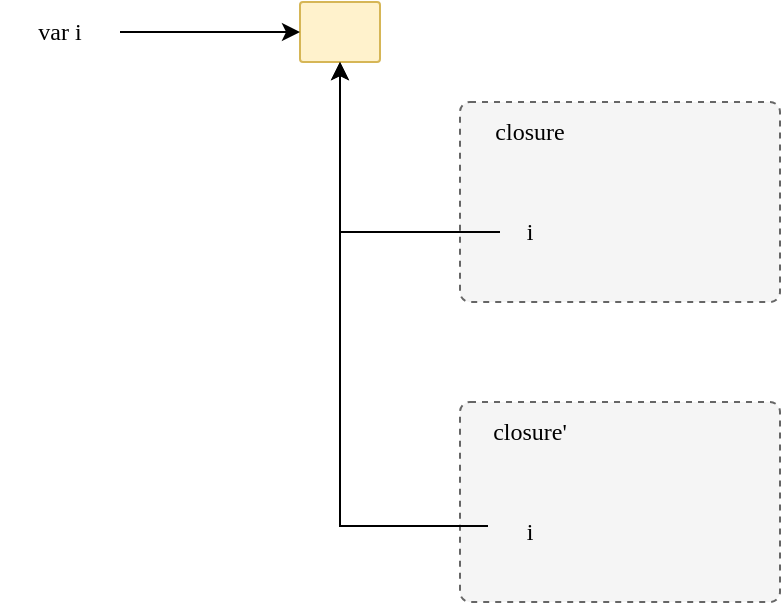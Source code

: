 <mxfile version="21.2.8" type="device">
  <diagram name="Page-1" id="SS-cA6jWi7KCO59xbV5o">
    <mxGraphModel dx="1114" dy="894" grid="1" gridSize="10" guides="1" tooltips="1" connect="1" arrows="1" fold="1" page="1" pageScale="1" pageWidth="850" pageHeight="1100" math="0" shadow="0">
      <root>
        <mxCell id="0" />
        <mxCell id="1" parent="0" />
        <mxCell id="iJ6I81X2uFAIu_RXYd5V-1" value="" style="rounded=1;whiteSpace=wrap;html=1;arcSize=5;fontFamily=SF Mono;fillColor=#fff2cc;strokeColor=#d6b656;" parent="1" vertex="1">
          <mxGeometry x="320" y="190" width="40" height="30" as="geometry" />
        </mxCell>
        <mxCell id="iJ6I81X2uFAIu_RXYd5V-2" value="var i" style="text;html=1;strokeColor=none;fillColor=none;align=center;verticalAlign=middle;whiteSpace=wrap;rounded=0;fontFamily=SF Mono;" parent="1" vertex="1">
          <mxGeometry x="170" y="190" width="60" height="30" as="geometry" />
        </mxCell>
        <mxCell id="iJ6I81X2uFAIu_RXYd5V-3" value="" style="endArrow=classic;html=1;rounded=0;exitX=1;exitY=0.5;exitDx=0;exitDy=0;entryX=0;entryY=0.5;entryDx=0;entryDy=0;" parent="1" source="iJ6I81X2uFAIu_RXYd5V-2" target="iJ6I81X2uFAIu_RXYd5V-1" edge="1">
          <mxGeometry width="50" height="50" relative="1" as="geometry">
            <mxPoint x="400" y="480" as="sourcePoint" />
            <mxPoint x="450" y="430" as="targetPoint" />
          </mxGeometry>
        </mxCell>
        <mxCell id="iJ6I81X2uFAIu_RXYd5V-4" value="" style="rounded=1;whiteSpace=wrap;html=1;arcSize=5;fontFamily=SF Mono;dashed=1;fillColor=#f5f5f5;fontColor=#333333;strokeColor=#666666;" parent="1" vertex="1">
          <mxGeometry x="400" y="240" width="160" height="100" as="geometry" />
        </mxCell>
        <mxCell id="iJ6I81X2uFAIu_RXYd5V-5" value="closure" style="text;html=1;strokeColor=none;fillColor=none;align=center;verticalAlign=middle;whiteSpace=wrap;rounded=0;fontFamily=SF Mono;" parent="1" vertex="1">
          <mxGeometry x="400" y="240" width="70" height="30" as="geometry" />
        </mxCell>
        <mxCell id="iJ6I81X2uFAIu_RXYd5V-6" value="i" style="text;html=1;strokeColor=none;fillColor=none;align=center;verticalAlign=middle;whiteSpace=wrap;rounded=0;fontFamily=SF Mono;" parent="1" vertex="1">
          <mxGeometry x="420" y="290" width="30" height="30" as="geometry" />
        </mxCell>
        <mxCell id="iJ6I81X2uFAIu_RXYd5V-7" value="" style="endArrow=classic;html=1;rounded=0;exitX=0;exitY=0.5;exitDx=0;exitDy=0;entryX=0.5;entryY=1;entryDx=0;entryDy=0;" parent="1" source="iJ6I81X2uFAIu_RXYd5V-6" target="iJ6I81X2uFAIu_RXYd5V-1" edge="1">
          <mxGeometry width="50" height="50" relative="1" as="geometry">
            <mxPoint x="400" y="470" as="sourcePoint" />
            <mxPoint x="450" y="420" as="targetPoint" />
            <Array as="points">
              <mxPoint x="340" y="305" />
            </Array>
          </mxGeometry>
        </mxCell>
        <mxCell id="iJ6I81X2uFAIu_RXYd5V-8" value="" style="rounded=1;whiteSpace=wrap;html=1;arcSize=5;fontFamily=SF Mono;dashed=1;fillColor=#f5f5f5;fontColor=#333333;strokeColor=#666666;" parent="1" vertex="1">
          <mxGeometry x="400" y="390" width="160" height="100" as="geometry" />
        </mxCell>
        <mxCell id="iJ6I81X2uFAIu_RXYd5V-9" value="closure&#39;" style="text;html=1;strokeColor=none;fillColor=none;align=center;verticalAlign=middle;whiteSpace=wrap;rounded=0;fontFamily=SF Mono;" parent="1" vertex="1">
          <mxGeometry x="400" y="390" width="70" height="30" as="geometry" />
        </mxCell>
        <mxCell id="iJ6I81X2uFAIu_RXYd5V-10" value="i" style="text;html=1;strokeColor=none;fillColor=none;align=center;verticalAlign=middle;whiteSpace=wrap;rounded=0;fontFamily=SF Mono;" parent="1" vertex="1">
          <mxGeometry x="420" y="440" width="30" height="30" as="geometry" />
        </mxCell>
        <mxCell id="iJ6I81X2uFAIu_RXYd5V-11" value="" style="endArrow=classic;html=1;rounded=0;exitX=-0.2;exitY=0.4;exitDx=0;exitDy=0;entryX=0.5;entryY=1;entryDx=0;entryDy=0;exitPerimeter=0;" parent="1" source="iJ6I81X2uFAIu_RXYd5V-10" target="iJ6I81X2uFAIu_RXYd5V-1" edge="1">
          <mxGeometry width="50" height="50" relative="1" as="geometry">
            <mxPoint x="430" y="315" as="sourcePoint" />
            <mxPoint x="340" y="230" as="targetPoint" />
            <Array as="points">
              <mxPoint x="340" y="452" />
            </Array>
          </mxGeometry>
        </mxCell>
      </root>
    </mxGraphModel>
  </diagram>
</mxfile>
